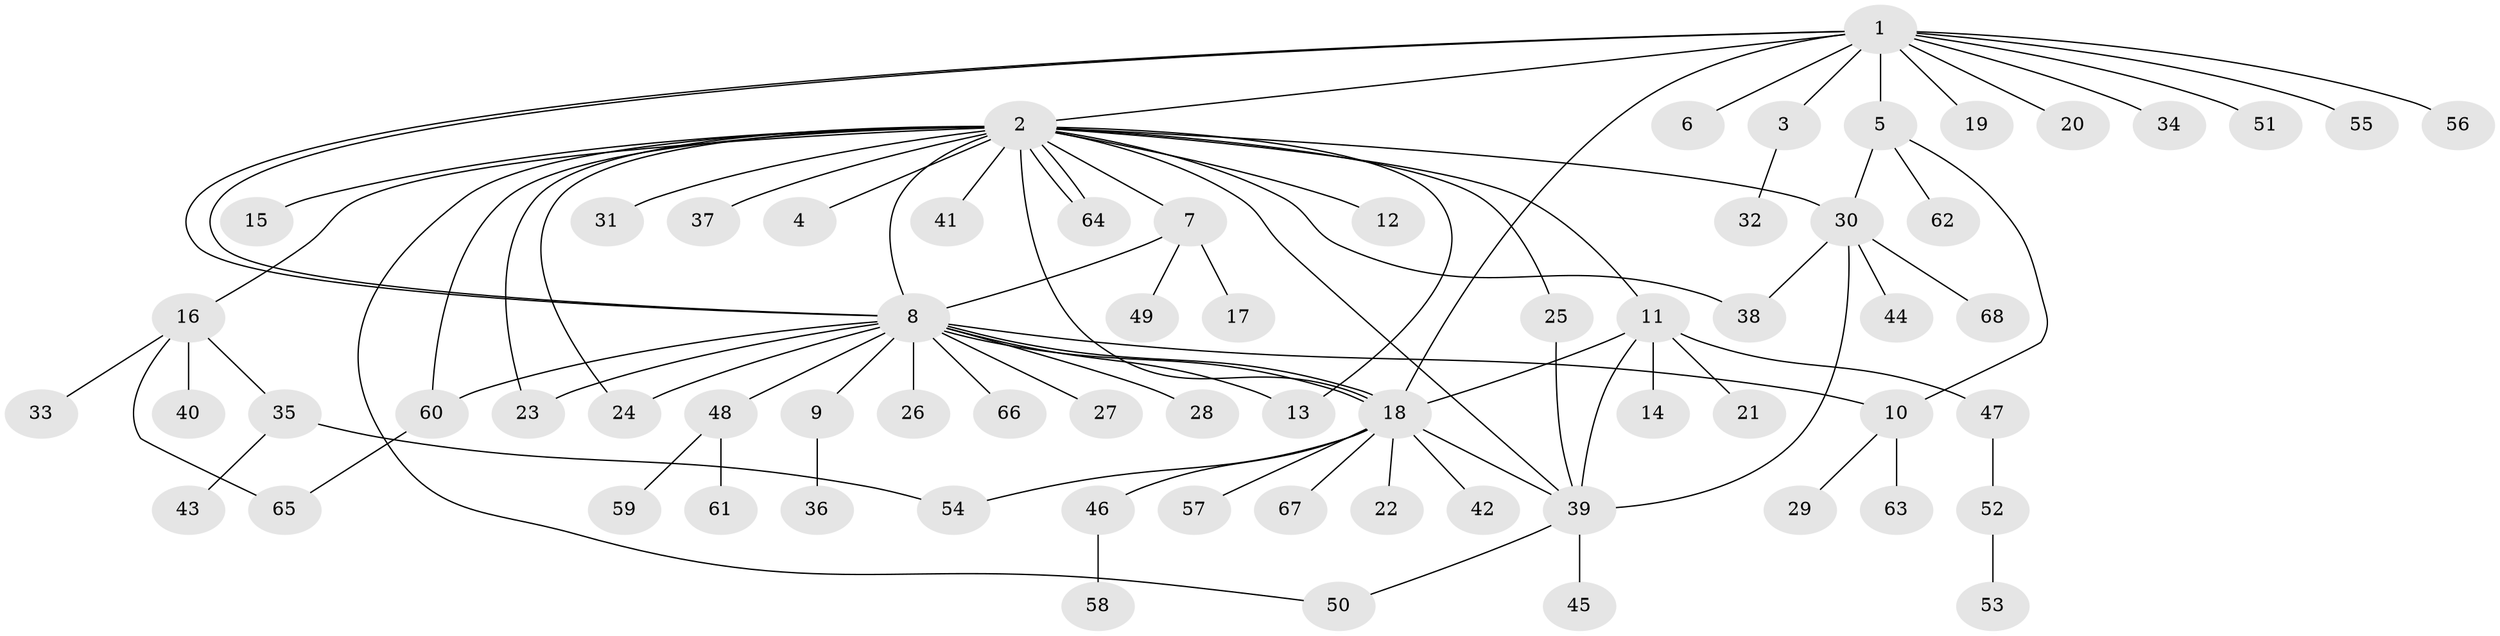// Generated by graph-tools (version 1.1) at 2025/01/03/09/25 03:01:44]
// undirected, 68 vertices, 89 edges
graph export_dot {
graph [start="1"]
  node [color=gray90,style=filled];
  1;
  2;
  3;
  4;
  5;
  6;
  7;
  8;
  9;
  10;
  11;
  12;
  13;
  14;
  15;
  16;
  17;
  18;
  19;
  20;
  21;
  22;
  23;
  24;
  25;
  26;
  27;
  28;
  29;
  30;
  31;
  32;
  33;
  34;
  35;
  36;
  37;
  38;
  39;
  40;
  41;
  42;
  43;
  44;
  45;
  46;
  47;
  48;
  49;
  50;
  51;
  52;
  53;
  54;
  55;
  56;
  57;
  58;
  59;
  60;
  61;
  62;
  63;
  64;
  65;
  66;
  67;
  68;
  1 -- 2;
  1 -- 3;
  1 -- 5;
  1 -- 6;
  1 -- 8;
  1 -- 8;
  1 -- 18;
  1 -- 19;
  1 -- 20;
  1 -- 34;
  1 -- 51;
  1 -- 55;
  1 -- 56;
  2 -- 4;
  2 -- 7;
  2 -- 8;
  2 -- 11;
  2 -- 12;
  2 -- 13;
  2 -- 15;
  2 -- 16;
  2 -- 18;
  2 -- 23;
  2 -- 24;
  2 -- 25;
  2 -- 30;
  2 -- 31;
  2 -- 37;
  2 -- 38;
  2 -- 39;
  2 -- 41;
  2 -- 50;
  2 -- 60;
  2 -- 64;
  2 -- 64;
  3 -- 32;
  5 -- 10;
  5 -- 30;
  5 -- 62;
  7 -- 8;
  7 -- 17;
  7 -- 49;
  8 -- 9;
  8 -- 10;
  8 -- 13;
  8 -- 18;
  8 -- 18;
  8 -- 23;
  8 -- 24;
  8 -- 26;
  8 -- 27;
  8 -- 28;
  8 -- 48;
  8 -- 60;
  8 -- 66;
  9 -- 36;
  10 -- 29;
  10 -- 63;
  11 -- 14;
  11 -- 18;
  11 -- 21;
  11 -- 39;
  11 -- 47;
  16 -- 33;
  16 -- 35;
  16 -- 40;
  16 -- 65;
  18 -- 22;
  18 -- 39;
  18 -- 42;
  18 -- 46;
  18 -- 54;
  18 -- 57;
  18 -- 67;
  25 -- 39;
  30 -- 38;
  30 -- 39;
  30 -- 44;
  30 -- 68;
  35 -- 43;
  35 -- 54;
  39 -- 45;
  39 -- 50;
  46 -- 58;
  47 -- 52;
  48 -- 59;
  48 -- 61;
  52 -- 53;
  60 -- 65;
}
